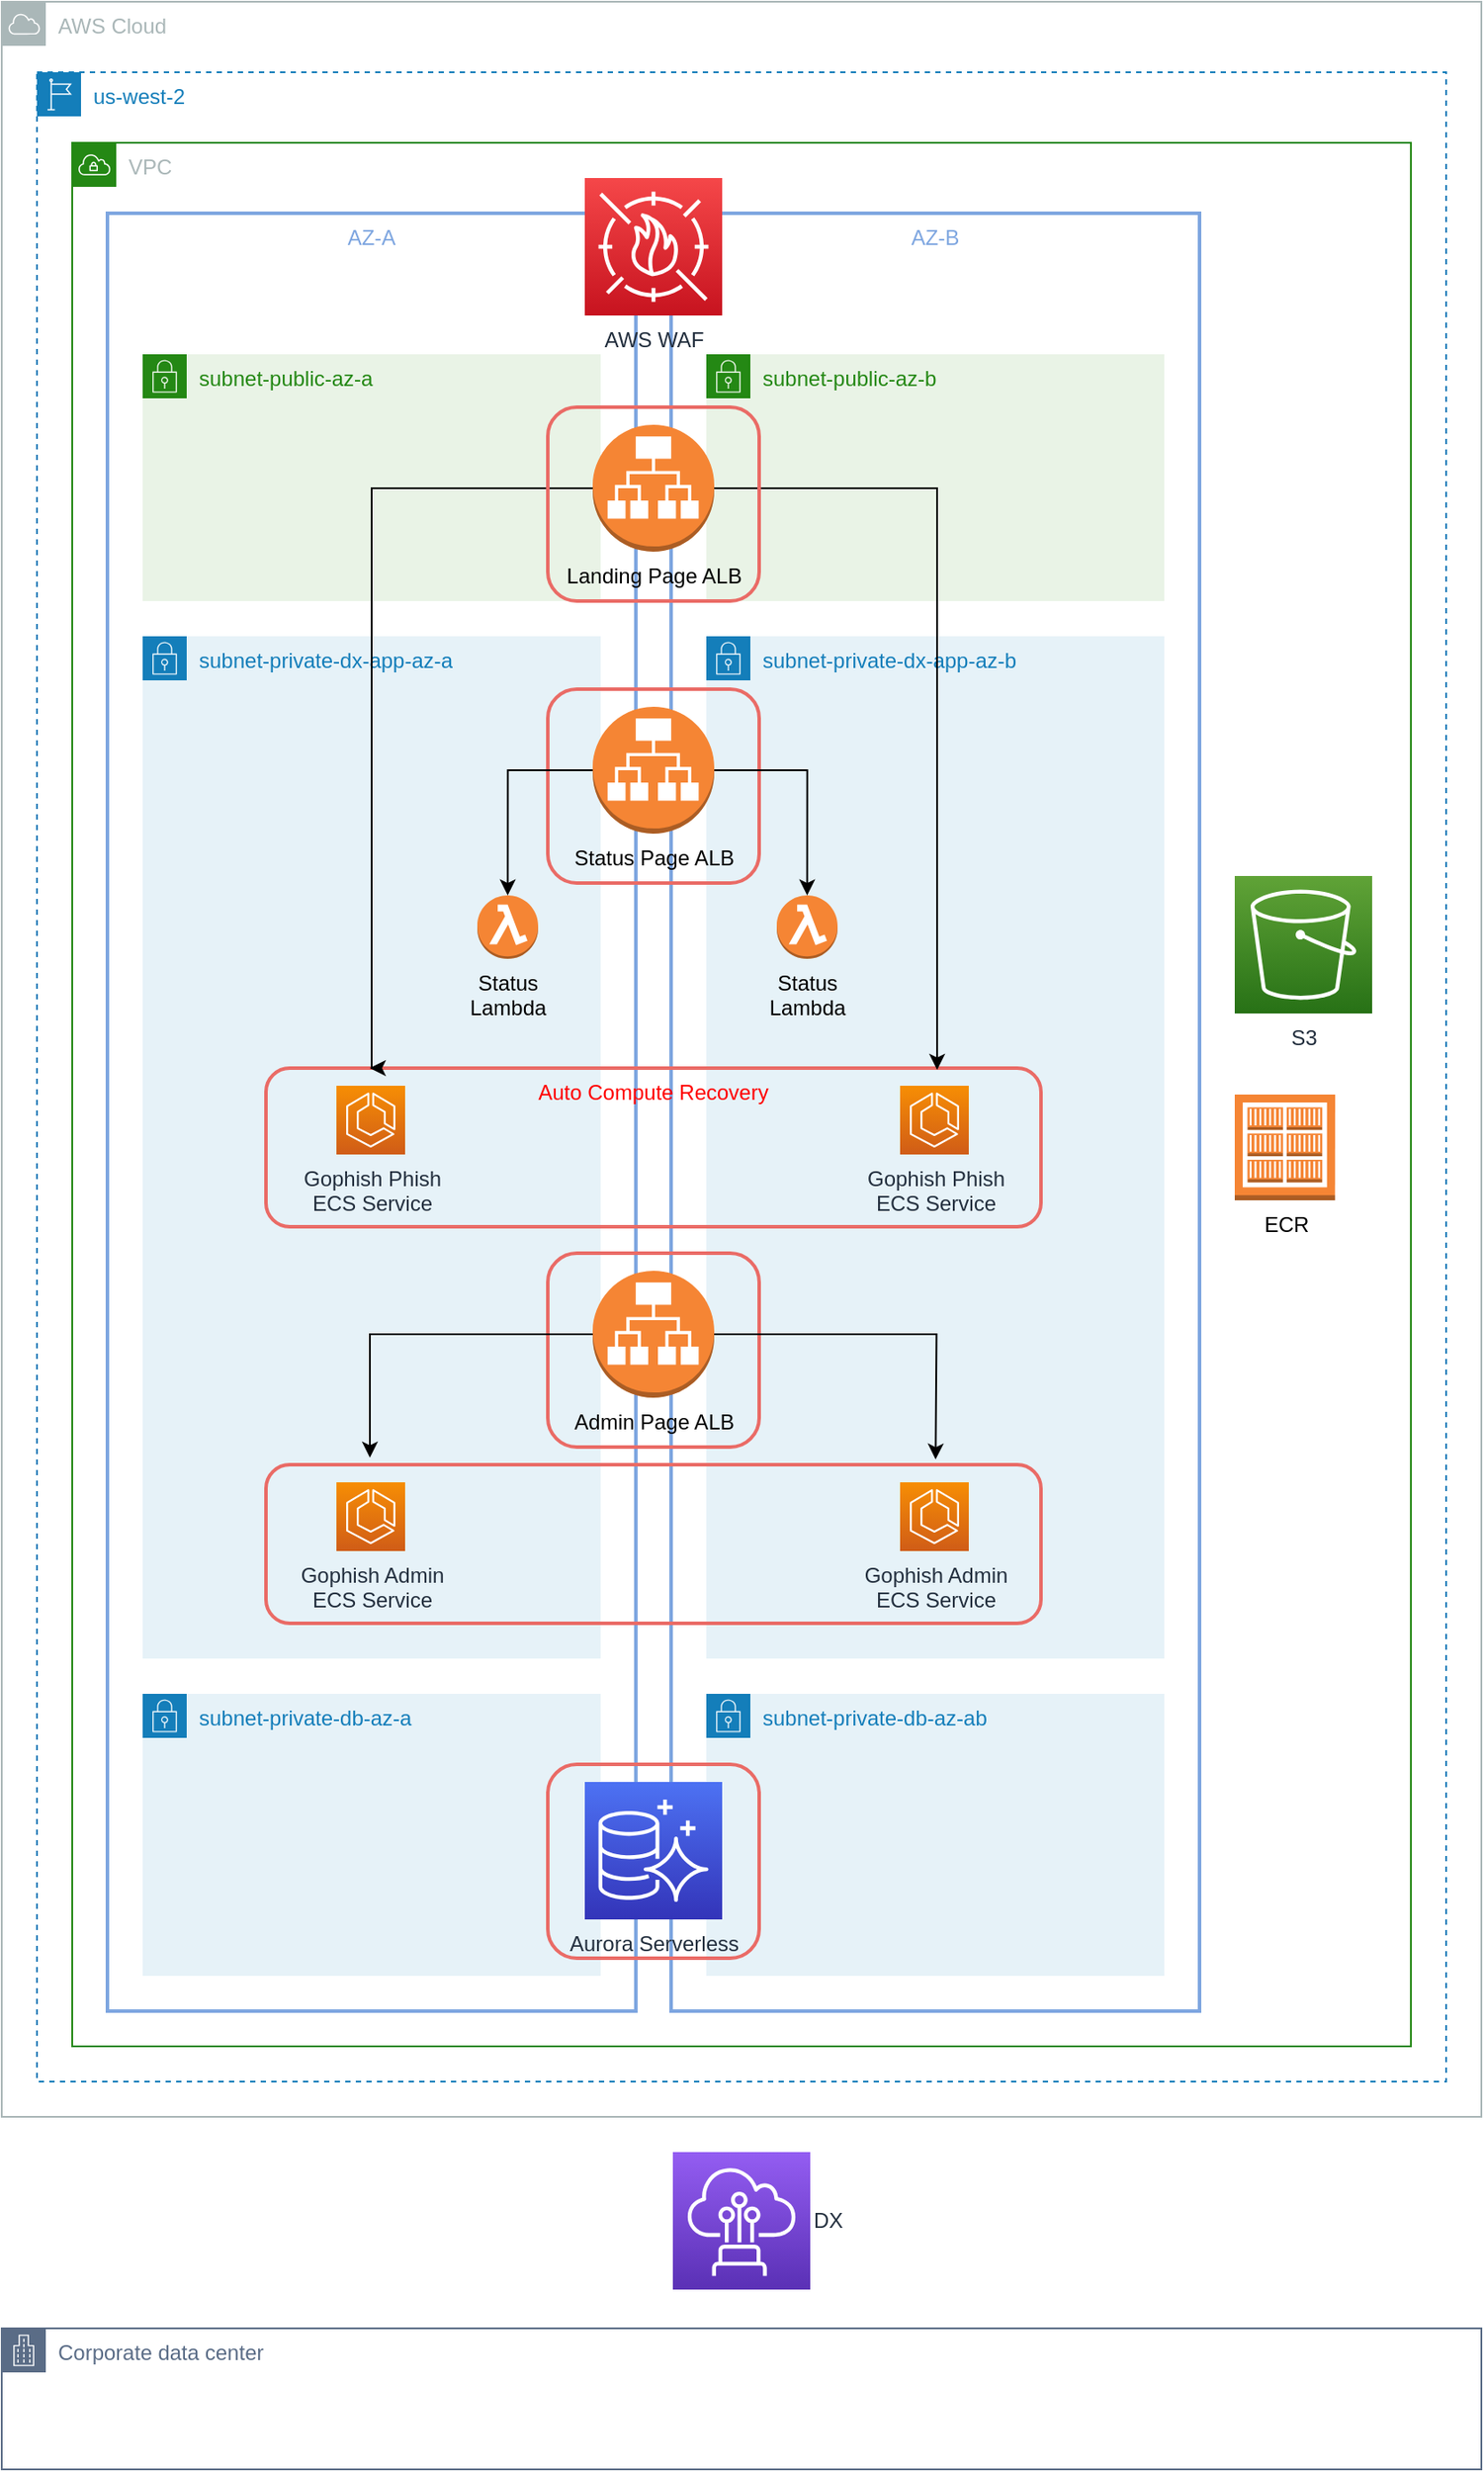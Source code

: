 <mxfile version="14.6.12" type="device"><diagram id="dbTpUUwcQg8826ENj-n-" name="Page-1"><mxGraphModel dx="1422" dy="698" grid="1" gridSize="10" guides="1" tooltips="1" connect="1" arrows="1" fold="1" page="1" pageScale="1" pageWidth="850" pageHeight="1100" math="0" shadow="0"><root><mxCell id="0"/><mxCell id="1" parent="0"/><mxCell id="43wrwjVDTmtPaRHnJB7H-17" value="&lt;span&gt;&lt;span&gt;&lt;span style=&quot;display: flex&quot;&gt;&lt;span class=&quot;&quot; style=&quot;overflow: hidden ; text-overflow: ellipsis&quot;&gt;subnet-private-db-az-a&lt;/span&gt;&lt;span&gt;&lt;div class=&quot;awsui-popover&quot;&gt;&lt;span class=&quot;awsui-popover__trigger&quot;&gt;&lt;span&gt;&lt;span&gt;&lt;br&gt;&lt;/span&gt;&lt;/span&gt;&lt;/span&gt;&lt;/div&gt;&lt;/span&gt;&lt;/span&gt;&lt;/span&gt;&lt;/span&gt;" style="points=[[0,0],[0.25,0],[0.5,0],[0.75,0],[1,0],[1,0.25],[1,0.5],[1,0.75],[1,1],[0.75,1],[0.5,1],[0.25,1],[0,1],[0,0.75],[0,0.5],[0,0.25]];outlineConnect=0;gradientColor=none;html=1;whiteSpace=wrap;fontSize=12;fontStyle=0;shape=mxgraph.aws4.group;grIcon=mxgraph.aws4.group_security_group;grStroke=0;strokeColor=#147EBA;fillColor=#E6F2F8;verticalAlign=top;align=left;spacingLeft=30;fontColor=#147EBA;dashed=0;" parent="1" vertex="1"><mxGeometry x="120" y="1000" width="260" height="160" as="geometry"/></mxCell><mxCell id="43wrwjVDTmtPaRHnJB7H-18" value="&lt;span&gt;&lt;span&gt;&lt;span style=&quot;display: flex&quot;&gt;&lt;span class=&quot;&quot; style=&quot;overflow: hidden ; text-overflow: ellipsis&quot;&gt;subnet-private-db-az-ab&lt;/span&gt;&lt;span&gt;&lt;div class=&quot;awsui-popover&quot;&gt;&lt;span class=&quot;awsui-popover__trigger&quot;&gt;&lt;span&gt;&lt;/span&gt;&lt;/span&gt;&lt;/div&gt;&lt;/span&gt;&lt;/span&gt;&lt;/span&gt;&lt;/span&gt;" style="points=[[0,0],[0.25,0],[0.5,0],[0.75,0],[1,0],[1,0.25],[1,0.5],[1,0.75],[1,1],[0.75,1],[0.5,1],[0.25,1],[0,1],[0,0.75],[0,0.5],[0,0.25]];outlineConnect=0;gradientColor=none;html=1;whiteSpace=wrap;fontSize=12;fontStyle=0;shape=mxgraph.aws4.group;grIcon=mxgraph.aws4.group_security_group;grStroke=0;strokeColor=#147EBA;fillColor=#E6F2F8;verticalAlign=top;align=left;spacingLeft=30;fontColor=#147EBA;dashed=0;" parent="1" vertex="1"><mxGeometry x="440" y="1000" width="260" height="160" as="geometry"/></mxCell><mxCell id="43wrwjVDTmtPaRHnJB7H-7" value="&lt;span&gt;&lt;span&gt;&lt;span style=&quot;display: flex&quot;&gt;&lt;span class=&quot;&quot; style=&quot;overflow: hidden ; text-overflow: ellipsis&quot;&gt;subnet-private-dx-app-az-a&lt;/span&gt;&lt;span&gt;&lt;div class=&quot;awsui-popover&quot;&gt;&lt;span class=&quot;awsui-popover__trigger&quot;&gt;&lt;span&gt;&lt;span&gt;&lt;br&gt;&lt;/span&gt;&lt;/span&gt;&lt;/span&gt;&lt;/div&gt;&lt;/span&gt;&lt;/span&gt;&lt;/span&gt;&lt;/span&gt;" style="points=[[0,0],[0.25,0],[0.5,0],[0.75,0],[1,0],[1,0.25],[1,0.5],[1,0.75],[1,1],[0.75,1],[0.5,1],[0.25,1],[0,1],[0,0.75],[0,0.5],[0,0.25]];outlineConnect=0;gradientColor=none;html=1;whiteSpace=wrap;fontSize=12;fontStyle=0;shape=mxgraph.aws4.group;grIcon=mxgraph.aws4.group_security_group;grStroke=0;strokeColor=#147EBA;fillColor=#E6F2F8;verticalAlign=top;align=left;spacingLeft=30;fontColor=#147EBA;dashed=0;" parent="1" vertex="1"><mxGeometry x="120" y="400" width="260" height="580" as="geometry"/></mxCell><mxCell id="43wrwjVDTmtPaRHnJB7H-8" value="&lt;span&gt;&lt;span&gt;&lt;span style=&quot;display: flex&quot;&gt;&lt;span class=&quot;&quot; style=&quot;overflow: hidden ; text-overflow: ellipsis&quot;&gt;subnet-private-dx-app-az-b&lt;/span&gt;&lt;span&gt;&lt;div class=&quot;awsui-popover&quot;&gt;&lt;span class=&quot;awsui-popover__trigger&quot;&gt;&lt;span&gt;&lt;/span&gt;&lt;/span&gt;&lt;/div&gt;&lt;/span&gt;&lt;/span&gt;&lt;/span&gt;&lt;/span&gt;" style="points=[[0,0],[0.25,0],[0.5,0],[0.75,0],[1,0],[1,0.25],[1,0.5],[1,0.75],[1,1],[0.75,1],[0.5,1],[0.25,1],[0,1],[0,0.75],[0,0.5],[0,0.25]];outlineConnect=0;gradientColor=none;html=1;whiteSpace=wrap;fontSize=12;fontStyle=0;shape=mxgraph.aws4.group;grIcon=mxgraph.aws4.group_security_group;grStroke=0;strokeColor=#147EBA;fillColor=#E6F2F8;verticalAlign=top;align=left;spacingLeft=30;fontColor=#147EBA;dashed=0;" parent="1" vertex="1"><mxGeometry x="440" y="400" width="260" height="580" as="geometry"/></mxCell><mxCell id="43wrwjVDTmtPaRHnJB7H-16" value="subnet-public-az-b" style="points=[[0,0],[0.25,0],[0.5,0],[0.75,0],[1,0],[1,0.25],[1,0.5],[1,0.75],[1,1],[0.75,1],[0.5,1],[0.25,1],[0,1],[0,0.75],[0,0.5],[0,0.25]];outlineConnect=0;gradientColor=none;html=1;whiteSpace=wrap;fontSize=12;fontStyle=0;shape=mxgraph.aws4.group;grIcon=mxgraph.aws4.group_security_group;grStroke=0;strokeColor=#248814;fillColor=#E9F3E6;verticalAlign=top;align=left;spacingLeft=30;fontColor=#248814;dashed=0;" parent="1" vertex="1"><mxGeometry x="440" y="240" width="260" height="140" as="geometry"/></mxCell><mxCell id="43wrwjVDTmtPaRHnJB7H-15" value="subnet-public-az-a" style="points=[[0,0],[0.25,0],[0.5,0],[0.75,0],[1,0],[1,0.25],[1,0.5],[1,0.75],[1,1],[0.75,1],[0.5,1],[0.25,1],[0,1],[0,0.75],[0,0.5],[0,0.25]];outlineConnect=0;gradientColor=none;html=1;whiteSpace=wrap;fontSize=12;fontStyle=0;shape=mxgraph.aws4.group;grIcon=mxgraph.aws4.group_security_group;grStroke=0;strokeColor=#248814;fillColor=#E9F3E6;verticalAlign=top;align=left;spacingLeft=30;fontColor=#248814;dashed=0;" parent="1" vertex="1"><mxGeometry x="120" y="240" width="260" height="140" as="geometry"/></mxCell><mxCell id="43wrwjVDTmtPaRHnJB7H-13" value="&lt;font color=&quot;#7EA6E0&quot;&gt;AZ-A&lt;/font&gt;" style="rounded=0;whiteSpace=wrap;html=1;fillColor=none;verticalAlign=top;fontColor=#7EA6E0;strokeColor=#7EA6E0;strokeWidth=2;" parent="1" vertex="1"><mxGeometry x="100" y="160" width="300" height="1020" as="geometry"/></mxCell><mxCell id="43wrwjVDTmtPaRHnJB7H-14" value="AZ-B" style="rounded=0;whiteSpace=wrap;html=1;fillColor=none;verticalAlign=top;fontColor=#7EA6E0;strokeColor=#7EA6E0;strokeWidth=2;" parent="1" vertex="1"><mxGeometry x="420" y="160" width="300" height="1020" as="geometry"/></mxCell><mxCell id="43wrwjVDTmtPaRHnJB7H-6" value="VPC" style="points=[[0,0],[0.25,0],[0.5,0],[0.75,0],[1,0],[1,0.25],[1,0.5],[1,0.75],[1,1],[0.75,1],[0.5,1],[0.25,1],[0,1],[0,0.75],[0,0.5],[0,0.25]];outlineConnect=0;gradientColor=none;html=1;whiteSpace=wrap;fontSize=12;fontStyle=0;shape=mxgraph.aws4.group;grIcon=mxgraph.aws4.group_vpc;strokeColor=#248814;fillColor=none;verticalAlign=top;align=left;spacingLeft=30;fontColor=#AAB7B8;dashed=0;" parent="1" vertex="1"><mxGeometry x="80" y="120" width="760" height="1080" as="geometry"/></mxCell><mxCell id="43wrwjVDTmtPaRHnJB7H-5" value="us-west-2" style="points=[[0,0],[0.25,0],[0.5,0],[0.75,0],[1,0],[1,0.25],[1,0.5],[1,0.75],[1,1],[0.75,1],[0.5,1],[0.25,1],[0,1],[0,0.75],[0,0.5],[0,0.25]];outlineConnect=0;gradientColor=none;html=1;whiteSpace=wrap;fontSize=12;fontStyle=0;shape=mxgraph.aws4.group;grIcon=mxgraph.aws4.group_region;strokeColor=#147EBA;fillColor=none;verticalAlign=top;align=left;spacingLeft=30;fontColor=#147EBA;dashed=1;" parent="1" vertex="1"><mxGeometry x="60" y="80" width="800" height="1140" as="geometry"/></mxCell><mxCell id="43wrwjVDTmtPaRHnJB7H-1" value="AWS Cloud" style="outlineConnect=0;gradientColor=none;html=1;whiteSpace=wrap;fontSize=12;fontStyle=0;shape=mxgraph.aws4.group;grIcon=mxgraph.aws4.group_aws_cloud;strokeColor=#AAB7B8;fillColor=none;verticalAlign=top;align=left;spacingLeft=30;fontColor=#AAB7B8;dashed=0;" parent="1" vertex="1"><mxGeometry x="40" y="40" width="840" height="1200" as="geometry"/></mxCell><mxCell id="xZ3044E8_vlEPWt3DLMZ-2" value="" style="rounded=1;whiteSpace=wrap;html=1;fontColor=#7EA6E0;strokeWidth=2;fillColor=none;strokeColor=#EA6B66;labelPosition=center;verticalLabelPosition=bottom;align=center;verticalAlign=top;" vertex="1" parent="1"><mxGeometry x="350" y="750" width="120" height="110" as="geometry"/></mxCell><mxCell id="43wrwjVDTmtPaRHnJB7H-24" value="&lt;font color=&quot;#FF0000&quot;&gt;Auto Compute Recovery&lt;/font&gt;" style="rounded=1;whiteSpace=wrap;html=1;fontColor=#7EA6E0;strokeWidth=2;fillColor=none;strokeColor=#EA6B66;labelPosition=center;verticalLabelPosition=middle;align=center;verticalAlign=top;" parent="1" vertex="1"><mxGeometry x="190" y="645" width="440" height="90" as="geometry"/></mxCell><mxCell id="43wrwjVDTmtPaRHnJB7H-28" value="" style="rounded=1;whiteSpace=wrap;html=1;fontColor=#7EA6E0;strokeWidth=2;fillColor=none;strokeColor=#EA6B66;labelPosition=center;verticalLabelPosition=bottom;align=center;verticalAlign=top;" parent="1" vertex="1"><mxGeometry x="190" y="870" width="440" height="90" as="geometry"/></mxCell><mxCell id="xZ3044E8_vlEPWt3DLMZ-1" value="" style="rounded=1;whiteSpace=wrap;html=1;fontColor=#7EA6E0;strokeWidth=2;fillColor=none;strokeColor=#EA6B66;labelPosition=center;verticalLabelPosition=bottom;align=center;verticalAlign=top;" vertex="1" parent="1"><mxGeometry x="350" y="430" width="120" height="110" as="geometry"/></mxCell><mxCell id="43wrwjVDTmtPaRHnJB7H-30" style="edgeStyle=orthogonalEdgeStyle;rounded=0;orthogonalLoop=1;jettySize=auto;html=1;exitX=1;exitY=0.5;exitDx=0;exitDy=0;exitPerimeter=0;fontColor=#7EA6E0;entryX=0.864;entryY=-0.033;entryDx=0;entryDy=0;entryPerimeter=0;" parent="1" source="P8-zaJmGU9PlwZhn_C0Y-2" edge="1"><mxGeometry relative="1" as="geometry"><mxPoint x="444.5" y="796" as="sourcePoint"/><mxPoint x="570.16" y="867.03" as="targetPoint"/></mxGeometry></mxCell><mxCell id="43wrwjVDTmtPaRHnJB7H-31" style="edgeStyle=orthogonalEdgeStyle;rounded=0;orthogonalLoop=1;jettySize=auto;html=1;fontColor=#7EA6E0;exitX=0;exitY=0.5;exitDx=0;exitDy=0;exitPerimeter=0;" parent="1" source="P8-zaJmGU9PlwZhn_C0Y-2" edge="1"><mxGeometry relative="1" as="geometry"><Array as="points"><mxPoint x="249" y="796"/></Array><mxPoint x="375.5" y="792" as="sourcePoint"/><mxPoint x="249" y="866" as="targetPoint"/></mxGeometry></mxCell><mxCell id="P8-zaJmGU9PlwZhn_C0Y-3" value="&lt;div&gt;Status&lt;/div&gt;&lt;div&gt;Lambda&lt;br&gt;&lt;/div&gt;" style="outlineConnect=0;dashed=0;verticalLabelPosition=bottom;verticalAlign=top;align=center;html=1;shape=mxgraph.aws3.lambda_function;fillColor=#F58534;gradientColor=none;labelPosition=center;aspect=fixed;" parent="1" vertex="1"><mxGeometry x="310" y="547" width="34.5" height="36" as="geometry"/></mxCell><mxCell id="43wrwjVDTmtPaRHnJB7H-21" style="edgeStyle=orthogonalEdgeStyle;rounded=0;orthogonalLoop=1;jettySize=auto;html=1;exitX=1;exitY=0.5;exitDx=0;exitDy=0;exitPerimeter=0;entryX=0.5;entryY=0;entryDx=0;entryDy=0;fontColor=#7EA6E0;entryPerimeter=0;" parent="1" source="P8-zaJmGU9PlwZhn_C0Y-5" target="43wrwjVDTmtPaRHnJB7H-19" edge="1"><mxGeometry relative="1" as="geometry"><mxPoint x="465" y="530" as="targetPoint"/></mxGeometry></mxCell><mxCell id="43wrwjVDTmtPaRHnJB7H-23" style="edgeStyle=orthogonalEdgeStyle;rounded=0;orthogonalLoop=1;jettySize=auto;html=1;exitX=0;exitY=0.5;exitDx=0;exitDy=0;exitPerimeter=0;entryX=0.5;entryY=0;entryDx=0;entryDy=0;fontColor=#7EA6E0;entryPerimeter=0;" parent="1" source="P8-zaJmGU9PlwZhn_C0Y-5" target="P8-zaJmGU9PlwZhn_C0Y-3" edge="1"><mxGeometry relative="1" as="geometry"><Array as="points"><mxPoint x="327" y="476"/></Array><mxPoint x="355" y="530" as="targetPoint"/></mxGeometry></mxCell><mxCell id="P8-zaJmGU9PlwZhn_C0Y-5" value="Status Page ALB" style="outlineConnect=0;dashed=0;verticalLabelPosition=bottom;verticalAlign=top;align=center;html=1;shape=mxgraph.aws3.application_load_balancer;fillColor=#F58534;gradientColor=none;labelPosition=center;" parent="1" vertex="1"><mxGeometry x="375.5" y="440" width="69" height="72" as="geometry"/></mxCell><mxCell id="P8-zaJmGU9PlwZhn_C0Y-6" value="&lt;div&gt;Gophish Admin&lt;/div&gt;&lt;div&gt;ECS Service&lt;br&gt;&lt;/div&gt;" style="points=[[0,0,0],[0.25,0,0],[0.5,0,0],[0.75,0,0],[1,0,0],[0,1,0],[0.25,1,0],[0.5,1,0],[0.75,1,0],[1,1,0],[0,0.25,0],[0,0.5,0],[0,0.75,0],[1,0.25,0],[1,0.5,0],[1,0.75,0]];outlineConnect=0;fontColor=#232F3E;gradientColor=#F78E04;gradientDirection=north;fillColor=#D05C17;strokeColor=#ffffff;dashed=0;verticalLabelPosition=bottom;verticalAlign=top;align=center;html=1;fontSize=12;fontStyle=0;aspect=fixed;shape=mxgraph.aws4.resourceIcon;resIcon=mxgraph.aws4.ecs;" parent="1" vertex="1"><mxGeometry x="230" y="880" width="39" height="39" as="geometry"/></mxCell><mxCell id="P8-zaJmGU9PlwZhn_C0Y-14" value="&lt;div&gt;Gophish Phish&lt;/div&gt;&lt;div&gt;ECS Service&lt;br&gt;&lt;/div&gt;" style="points=[[0,0,0],[0.25,0,0],[0.5,0,0],[0.75,0,0],[1,0,0],[0,1,0],[0.25,1,0],[0.5,1,0],[0.75,1,0],[1,1,0],[0,0.25,0],[0,0.5,0],[0,0.75,0],[1,0.25,0],[1,0.5,0],[1,0.75,0]];outlineConnect=0;fontColor=#232F3E;gradientColor=#F78E04;gradientDirection=north;fillColor=#D05C17;strokeColor=#ffffff;dashed=0;verticalLabelPosition=bottom;verticalAlign=top;align=center;html=1;fontSize=12;fontStyle=0;aspect=fixed;shape=mxgraph.aws4.resourceIcon;resIcon=mxgraph.aws4.ecs;" parent="1" vertex="1"><mxGeometry x="230" y="655" width="39" height="39" as="geometry"/></mxCell><mxCell id="43wrwjVDTmtPaRHnJB7H-2" value="Corporate data center" style="points=[[0,0],[0.25,0],[0.5,0],[0.75,0],[1,0],[1,0.25],[1,0.5],[1,0.75],[1,1],[0.75,1],[0.5,1],[0.25,1],[0,1],[0,0.75],[0,0.5],[0,0.25]];outlineConnect=0;gradientColor=none;html=1;whiteSpace=wrap;fontSize=12;fontStyle=0;shape=mxgraph.aws4.group;grIcon=mxgraph.aws4.group_corporate_data_center;strokeColor=#5A6C86;fillColor=none;verticalAlign=top;align=left;spacingLeft=30;fontColor=#5A6C86;dashed=0;" parent="1" vertex="1"><mxGeometry x="40" y="1360" width="840" height="80" as="geometry"/></mxCell><mxCell id="43wrwjVDTmtPaRHnJB7H-3" value="DX" style="points=[[0,0,0],[0.25,0,0],[0.5,0,0],[0.75,0,0],[1,0,0],[0,1,0],[0.25,1,0],[0.5,1,0],[0.75,1,0],[1,1,0],[0,0.25,0],[0,0.5,0],[0,0.75,0],[1,0.25,0],[1,0.5,0],[1,0.75,0]];outlineConnect=0;fontColor=#232F3E;gradientColor=#945DF2;gradientDirection=north;fillColor=#5A30B5;strokeColor=#ffffff;dashed=0;verticalLabelPosition=middle;verticalAlign=middle;align=left;html=1;fontSize=12;fontStyle=0;aspect=fixed;shape=mxgraph.aws4.resourceIcon;resIcon=mxgraph.aws4.direct_connect;labelPosition=right;" parent="1" vertex="1"><mxGeometry x="421" y="1260" width="78" height="78" as="geometry"/></mxCell><mxCell id="43wrwjVDTmtPaRHnJB7H-9" value="ECR" style="outlineConnect=0;dashed=0;verticalLabelPosition=bottom;verticalAlign=top;align=center;html=1;shape=mxgraph.aws3.ecr_registry;fillColor=#F58534;gradientColor=none;" parent="1" vertex="1"><mxGeometry x="740" y="660" width="57" height="60" as="geometry"/></mxCell><mxCell id="43wrwjVDTmtPaRHnJB7H-11" value="&lt;div&gt;S3&lt;/div&gt;" style="points=[[0,0,0],[0.25,0,0],[0.5,0,0],[0.75,0,0],[1,0,0],[0,1,0],[0.25,1,0],[0.5,1,0],[0.75,1,0],[1,1,0],[0,0.25,0],[0,0.5,0],[0,0.75,0],[1,0.25,0],[1,0.5,0],[1,0.75,0]];outlineConnect=0;fontColor=#232F3E;gradientColor=#60A337;gradientDirection=north;fillColor=#277116;strokeColor=#ffffff;dashed=0;verticalLabelPosition=bottom;verticalAlign=top;align=center;html=1;fontSize=12;fontStyle=0;aspect=fixed;shape=mxgraph.aws4.resourceIcon;resIcon=mxgraph.aws4.s3;" parent="1" vertex="1"><mxGeometry x="740" y="536" width="78" height="78" as="geometry"/></mxCell><mxCell id="43wrwjVDTmtPaRHnJB7H-12" value="AWS WAF" style="points=[[0,0,0],[0.25,0,0],[0.5,0,0],[0.75,0,0],[1,0,0],[0,1,0],[0.25,1,0],[0.5,1,0],[0.75,1,0],[1,1,0],[0,0.25,0],[0,0.5,0],[0,0.75,0],[1,0.25,0],[1,0.5,0],[1,0.75,0]];outlineConnect=0;fontColor=#232F3E;gradientColor=#F54749;gradientDirection=north;fillColor=#C7131F;strokeColor=#ffffff;dashed=0;verticalLabelPosition=bottom;verticalAlign=top;align=center;html=1;fontSize=12;fontStyle=0;aspect=fixed;shape=mxgraph.aws4.resourceIcon;resIcon=mxgraph.aws4.waf;" parent="1" vertex="1"><mxGeometry x="371" y="140" width="78" height="78" as="geometry"/></mxCell><mxCell id="43wrwjVDTmtPaRHnJB7H-26" style="edgeStyle=orthogonalEdgeStyle;rounded=0;orthogonalLoop=1;jettySize=auto;html=1;exitX=1;exitY=0.5;exitDx=0;exitDy=0;exitPerimeter=0;fontColor=#7EA6E0;entryX=0.866;entryY=0.011;entryDx=0;entryDy=0;entryPerimeter=0;" parent="1" source="P8-zaJmGU9PlwZhn_C0Y-4" target="43wrwjVDTmtPaRHnJB7H-24" edge="1"><mxGeometry relative="1" as="geometry"/></mxCell><mxCell id="43wrwjVDTmtPaRHnJB7H-27" style="edgeStyle=orthogonalEdgeStyle;rounded=0;orthogonalLoop=1;jettySize=auto;html=1;exitX=0;exitY=0.5;exitDx=0;exitDy=0;exitPerimeter=0;entryX=0.134;entryY=0;entryDx=0;entryDy=0;entryPerimeter=0;fontColor=#7EA6E0;" parent="1" source="P8-zaJmGU9PlwZhn_C0Y-4" target="43wrwjVDTmtPaRHnJB7H-24" edge="1"><mxGeometry relative="1" as="geometry"><Array as="points"><mxPoint x="250" y="316"/></Array></mxGeometry></mxCell><mxCell id="P8-zaJmGU9PlwZhn_C0Y-4" value="Landing Page ALB" style="outlineConnect=0;dashed=0;verticalLabelPosition=bottom;verticalAlign=top;align=center;html=1;shape=mxgraph.aws3.application_load_balancer;fillColor=#F58534;gradientColor=none;" parent="1" vertex="1"><mxGeometry x="375.5" y="280" width="69" height="72" as="geometry"/></mxCell><mxCell id="P8-zaJmGU9PlwZhn_C0Y-9" value="Aurora Serverless" style="points=[[0,0,0],[0.25,0,0],[0.5,0,0],[0.75,0,0],[1,0,0],[0,1,0],[0.25,1,0],[0.5,1,0],[0.75,1,0],[1,1,0],[0,0.25,0],[0,0.5,0],[0,0.75,0],[1,0.25,0],[1,0.5,0],[1,0.75,0]];outlineConnect=0;fontColor=#232F3E;gradientColor=#4D72F3;gradientDirection=north;fillColor=#3334B9;strokeColor=#ffffff;dashed=0;verticalLabelPosition=bottom;verticalAlign=top;align=center;html=1;fontSize=12;fontStyle=0;aspect=fixed;shape=mxgraph.aws4.resourceIcon;resIcon=mxgraph.aws4.aurora;" parent="1" vertex="1"><mxGeometry x="371" y="1050" width="78" height="78" as="geometry"/></mxCell><mxCell id="43wrwjVDTmtPaRHnJB7H-19" value="&lt;div&gt;Status&lt;/div&gt;&lt;div&gt;Lambda&lt;br&gt;&lt;/div&gt;" style="outlineConnect=0;dashed=0;verticalLabelPosition=bottom;verticalAlign=top;align=center;html=1;shape=mxgraph.aws3.lambda_function;fillColor=#F58534;gradientColor=none;labelPosition=center;aspect=fixed;" parent="1" vertex="1"><mxGeometry x="480" y="547" width="34.5" height="36" as="geometry"/></mxCell><mxCell id="43wrwjVDTmtPaRHnJB7H-25" value="&lt;div&gt;Gophish Phish&lt;/div&gt;&lt;div&gt;ECS Service&lt;br&gt;&lt;/div&gt;" style="points=[[0,0,0],[0.25,0,0],[0.5,0,0],[0.75,0,0],[1,0,0],[0,1,0],[0.25,1,0],[0.5,1,0],[0.75,1,0],[1,1,0],[0,0.25,0],[0,0.5,0],[0,0.75,0],[1,0.25,0],[1,0.5,0],[1,0.75,0]];outlineConnect=0;fontColor=#232F3E;gradientColor=#F78E04;gradientDirection=north;fillColor=#D05C17;strokeColor=#ffffff;dashed=0;verticalLabelPosition=bottom;verticalAlign=top;align=center;html=1;fontSize=12;fontStyle=0;aspect=fixed;shape=mxgraph.aws4.resourceIcon;resIcon=mxgraph.aws4.ecs;" parent="1" vertex="1"><mxGeometry x="550" y="655" width="39" height="39" as="geometry"/></mxCell><mxCell id="43wrwjVDTmtPaRHnJB7H-29" value="&lt;div&gt;Gophish Admin&lt;/div&gt;&lt;div&gt;ECS Service&lt;br&gt;&lt;/div&gt;" style="points=[[0,0,0],[0.25,0,0],[0.5,0,0],[0.75,0,0],[1,0,0],[0,1,0],[0.25,1,0],[0.5,1,0],[0.75,1,0],[1,1,0],[0,0.25,0],[0,0.5,0],[0,0.75,0],[1,0.25,0],[1,0.5,0],[1,0.75,0]];outlineConnect=0;fontColor=#232F3E;gradientColor=#F78E04;gradientDirection=north;fillColor=#D05C17;strokeColor=#ffffff;dashed=0;verticalLabelPosition=bottom;verticalAlign=top;align=center;html=1;fontSize=12;fontStyle=0;aspect=fixed;shape=mxgraph.aws4.resourceIcon;resIcon=mxgraph.aws4.ecs;" parent="1" vertex="1"><mxGeometry x="550" y="880" width="39" height="39" as="geometry"/></mxCell><mxCell id="P8-zaJmGU9PlwZhn_C0Y-2" value="Admin Page ALB" style="outlineConnect=0;dashed=0;verticalLabelPosition=bottom;verticalAlign=top;align=center;html=1;shape=mxgraph.aws3.application_load_balancer;fillColor=#F58534;gradientColor=none;" parent="1" vertex="1"><mxGeometry x="375.5" y="760" width="69" height="72" as="geometry"/></mxCell><mxCell id="xZ3044E8_vlEPWt3DLMZ-3" value="" style="rounded=1;whiteSpace=wrap;html=1;fontColor=#7EA6E0;strokeWidth=2;fillColor=none;strokeColor=#EA6B66;labelPosition=center;verticalLabelPosition=bottom;align=center;verticalAlign=top;fontStyle=1" vertex="1" parent="1"><mxGeometry x="350" y="270" width="120" height="110" as="geometry"/></mxCell><mxCell id="xZ3044E8_vlEPWt3DLMZ-4" value="" style="rounded=1;whiteSpace=wrap;html=1;fontColor=#7EA6E0;strokeWidth=2;fillColor=none;strokeColor=#EA6B66;labelPosition=center;verticalLabelPosition=bottom;align=center;verticalAlign=top;" vertex="1" parent="1"><mxGeometry x="350" y="1040" width="120" height="110" as="geometry"/></mxCell></root></mxGraphModel></diagram></mxfile>
